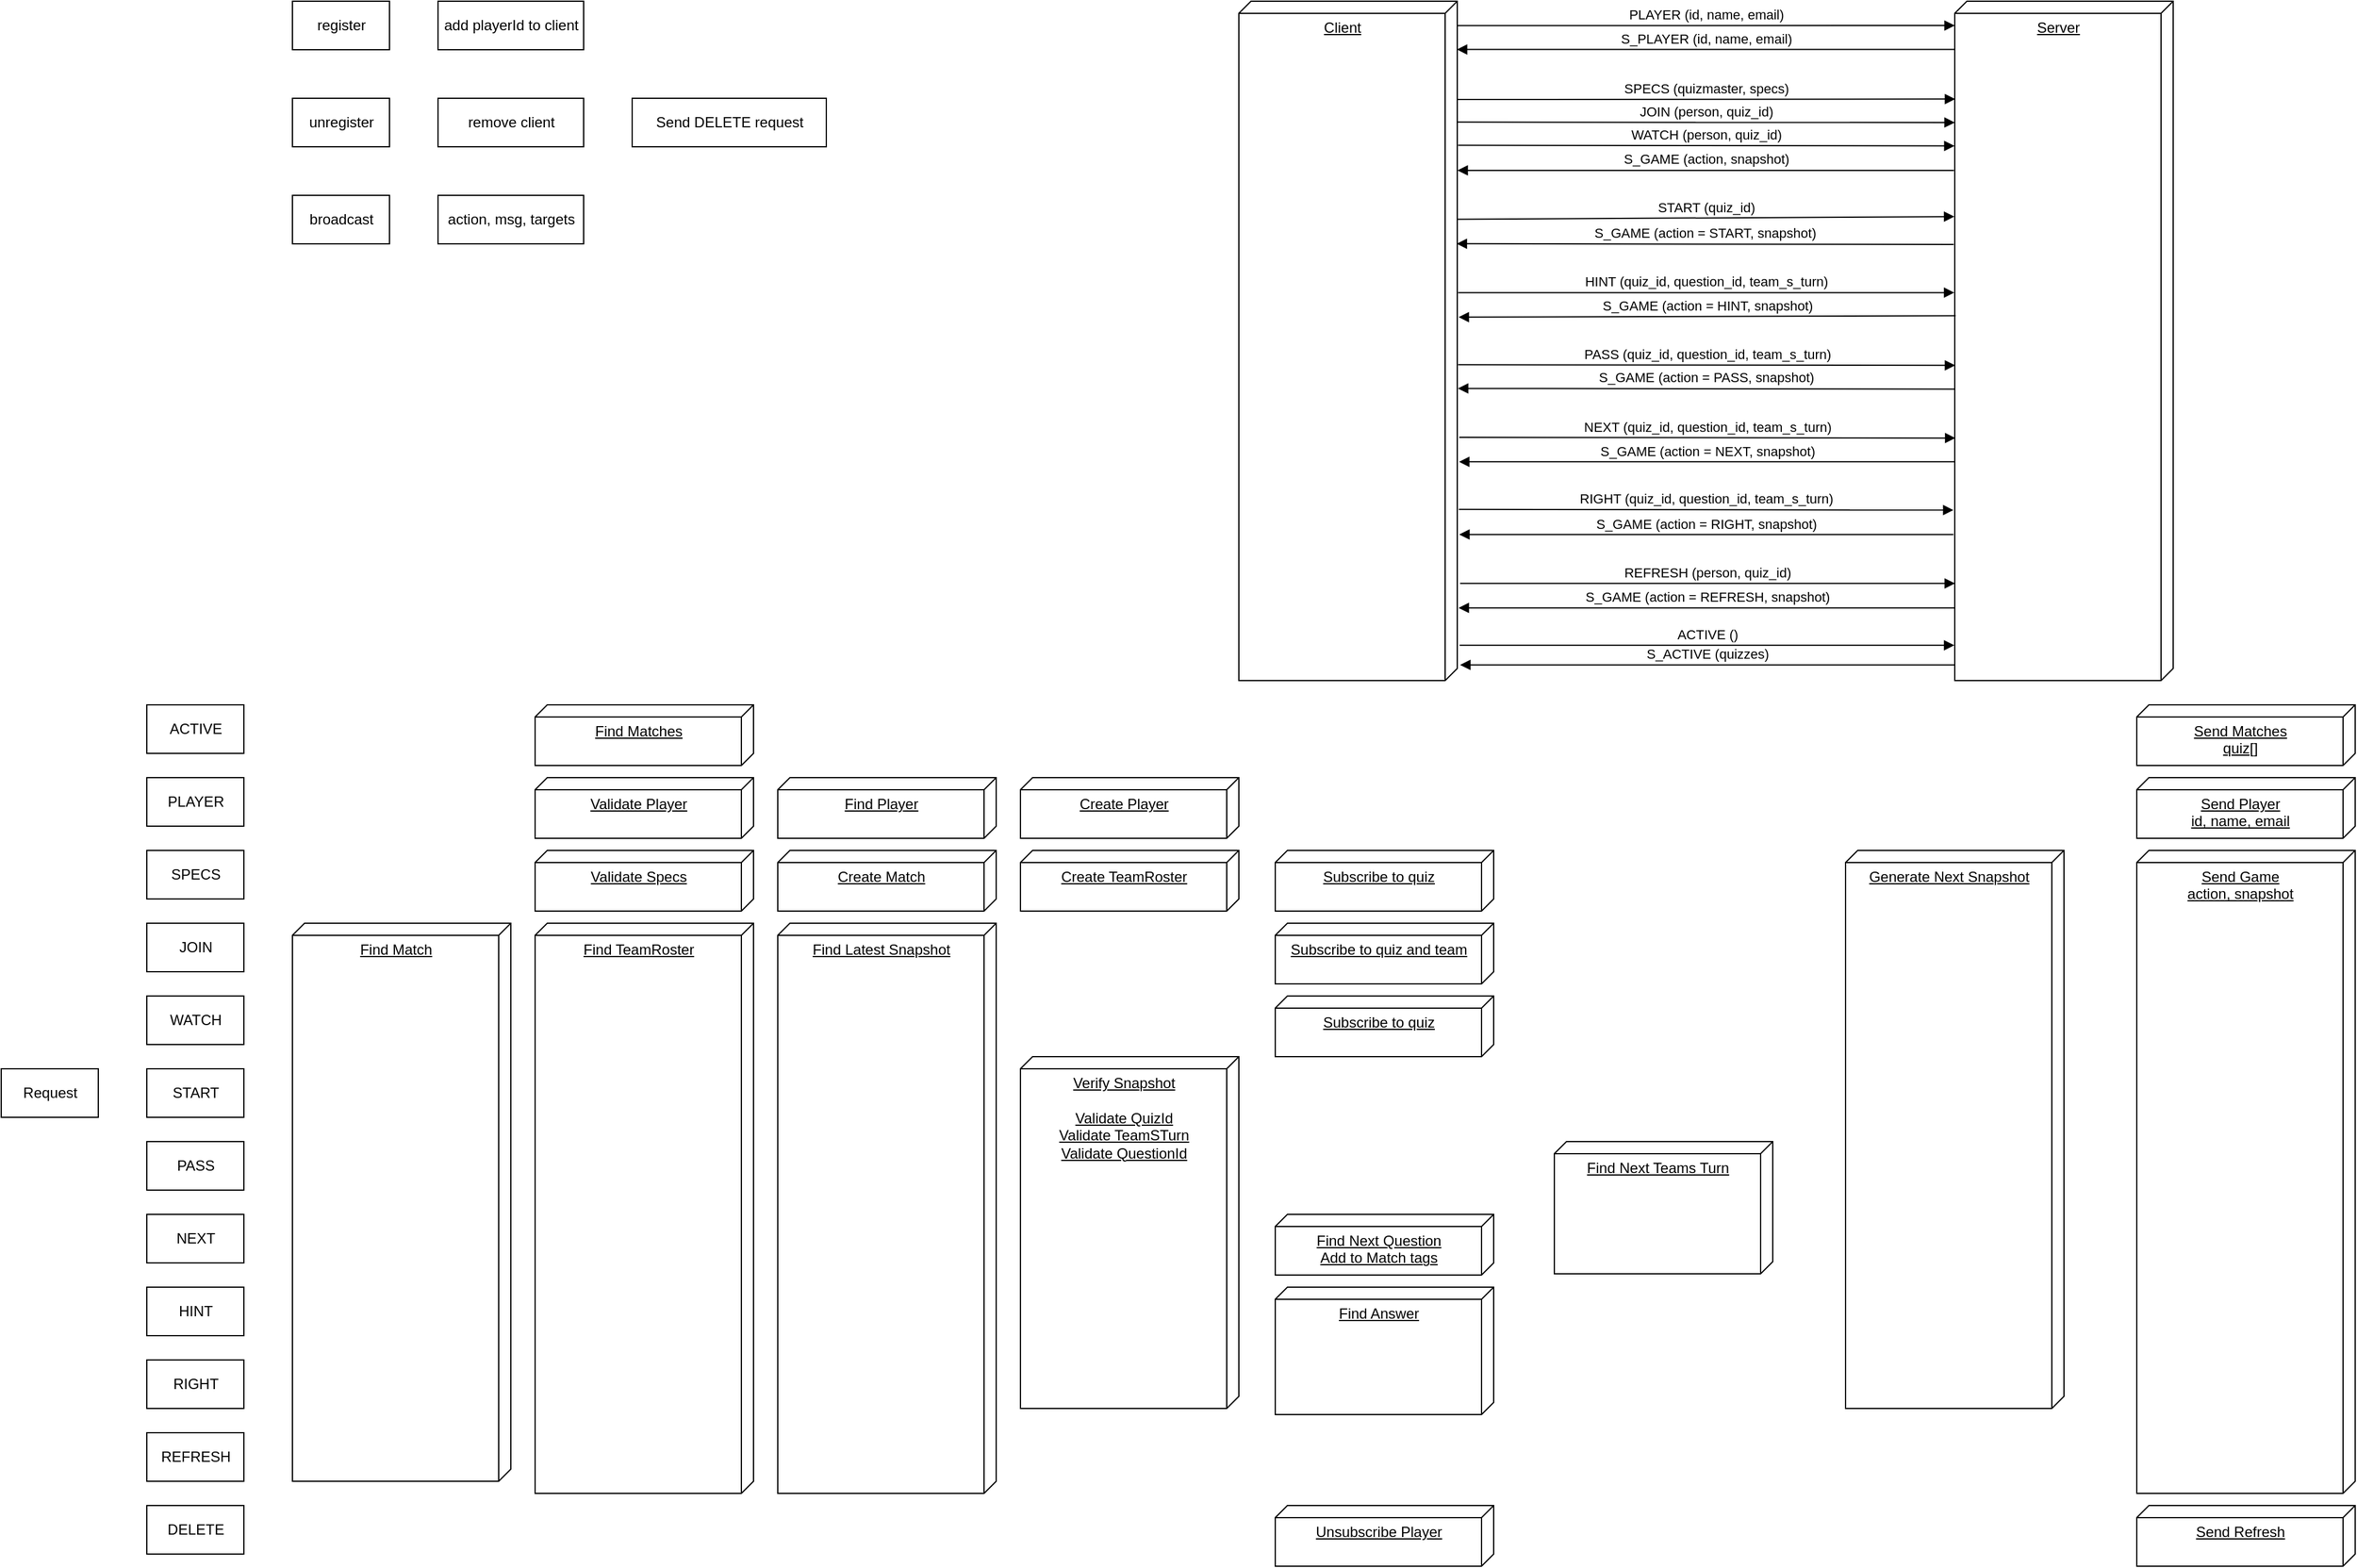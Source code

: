 <mxfile>
    <diagram id="8hOmSmk45YM_-mC-my9K" name="Page-1">
        <mxGraphModel dx="3939" dy="1138" grid="1" gridSize="10" guides="1" tooltips="1" connect="1" arrows="1" fold="1" page="1" pageScale="1" pageWidth="827" pageHeight="1169" math="0" shadow="0">
            <root>
                <mxCell id="0"/>
                <mxCell id="1" parent="0"/>
                <mxCell id="7" value="PLAYER (id, name, email)" style="html=1;verticalAlign=bottom;endArrow=block;exitX=0.036;exitY=0;exitDx=0;exitDy=0;exitPerimeter=0;" edge="1" parent="1" source="9">
                    <mxGeometry width="80" relative="1" as="geometry">
                        <mxPoint x="210" y="150" as="sourcePoint"/>
                        <mxPoint x="610" y="140" as="targetPoint"/>
                    </mxGeometry>
                </mxCell>
                <mxCell id="8" value="Server" style="verticalAlign=top;align=center;spacingTop=8;spacingLeft=2;spacingRight=12;shape=cube;size=10;direction=south;fontStyle=4;html=1;" vertex="1" parent="1">
                    <mxGeometry x="610" y="120" width="180" height="560" as="geometry"/>
                </mxCell>
                <mxCell id="9" value="Client" style="verticalAlign=top;align=center;spacingTop=8;spacingLeft=2;spacingRight=12;shape=cube;size=10;direction=south;fontStyle=4;html=1;" vertex="1" parent="1">
                    <mxGeometry x="20" y="120" width="180" height="560" as="geometry"/>
                </mxCell>
                <mxCell id="10" value="S_PLAYER (id, name, email)" style="html=1;verticalAlign=bottom;endArrow=block;entryX=0.071;entryY=0.002;entryDx=0;entryDy=0;entryPerimeter=0;exitX=0.071;exitY=1.002;exitDx=0;exitDy=0;exitPerimeter=0;" edge="1" parent="1" source="8" target="9">
                    <mxGeometry width="80" relative="1" as="geometry">
                        <mxPoint x="608" y="168" as="sourcePoint"/>
                        <mxPoint x="510" y="130" as="targetPoint"/>
                    </mxGeometry>
                </mxCell>
                <mxCell id="11" value="SPECS (quizmaster, specs)" style="html=1;verticalAlign=bottom;endArrow=block;entryX=0.144;entryY=0.998;entryDx=0;entryDy=0;entryPerimeter=0;" edge="1" parent="1" target="8">
                    <mxGeometry width="80" relative="1" as="geometry">
                        <mxPoint x="200" y="201" as="sourcePoint"/>
                        <mxPoint x="620" y="160" as="targetPoint"/>
                    </mxGeometry>
                </mxCell>
                <mxCell id="12" value="S_GAME (action, snapshot)" style="html=1;verticalAlign=bottom;endArrow=block;entryX=0.249;entryY=-0.001;entryDx=0;entryDy=0;entryPerimeter=0;exitX=0.249;exitY=1.004;exitDx=0;exitDy=0;exitPerimeter=0;" edge="1" parent="1" source="8" target="9">
                    <mxGeometry width="80" relative="1" as="geometry">
                        <mxPoint x="609" y="280" as="sourcePoint"/>
                        <mxPoint x="200" y="280" as="targetPoint"/>
                    </mxGeometry>
                </mxCell>
                <mxCell id="13" value="JOIN (person, quiz_id)" style="html=1;verticalAlign=bottom;endArrow=block;exitX=0.178;exitY=0.003;exitDx=0;exitDy=0;exitPerimeter=0;" edge="1" parent="1" source="9">
                    <mxGeometry width="80" relative="1" as="geometry">
                        <mxPoint x="205" y="230" as="sourcePoint"/>
                        <mxPoint x="610" y="220" as="targetPoint"/>
                    </mxGeometry>
                </mxCell>
                <mxCell id="14" value="WATCH (person, quiz_id)" style="html=1;verticalAlign=bottom;endArrow=block;exitX=0.212;exitY=-0.004;exitDx=0;exitDy=0;exitPerimeter=0;entryX=0.213;entryY=1.001;entryDx=0;entryDy=0;entryPerimeter=0;" edge="1" parent="1" source="9" target="8">
                    <mxGeometry width="80" relative="1" as="geometry">
                        <mxPoint x="209.46" y="229.68" as="sourcePoint"/>
                        <mxPoint x="620" y="230" as="targetPoint"/>
                    </mxGeometry>
                </mxCell>
                <mxCell id="15" value="S_GAME (action = START, snapshot)" style="html=1;verticalAlign=bottom;endArrow=block;entryX=0.357;entryY=0.003;entryDx=0;entryDy=0;entryPerimeter=0;exitX=0.358;exitY=1.005;exitDx=0;exitDy=0;exitPerimeter=0;" edge="1" parent="1" source="8" target="9">
                    <mxGeometry width="80" relative="1" as="geometry">
                        <mxPoint x="619.28" y="269.44" as="sourcePoint"/>
                        <mxPoint x="210.18" y="269.44" as="targetPoint"/>
                    </mxGeometry>
                </mxCell>
                <mxCell id="16" value="START (quiz_id)" style="html=1;verticalAlign=bottom;endArrow=block;exitX=0.321;exitY=-0.003;exitDx=0;exitDy=0;exitPerimeter=0;entryX=0.317;entryY=1.002;entryDx=0;entryDy=0;entryPerimeter=0;" edge="1" parent="1" source="9" target="8">
                    <mxGeometry width="80" relative="1" as="geometry">
                        <mxPoint x="210.72" y="248.72" as="sourcePoint"/>
                        <mxPoint x="619.82" y="249.28" as="targetPoint"/>
                    </mxGeometry>
                </mxCell>
                <mxCell id="17" value="S_GAME (action = HINT, snapshot)" style="html=1;verticalAlign=bottom;endArrow=block;entryX=0.465;entryY=-0.006;entryDx=0;entryDy=0;entryPerimeter=0;exitX=0.463;exitY=0.996;exitDx=0;exitDy=0;exitPerimeter=0;" edge="1" parent="1" source="8" target="9">
                    <mxGeometry width="80" relative="1" as="geometry">
                        <mxPoint x="619.1" y="330.48" as="sourcePoint"/>
                        <mxPoint x="209.46" y="329.92" as="targetPoint"/>
                    </mxGeometry>
                </mxCell>
                <mxCell id="18" value="HINT (quiz_id, question_id, team_s_turn)" style="html=1;verticalAlign=bottom;endArrow=block;exitX=0.429;exitY=-0.004;exitDx=0;exitDy=0;exitPerimeter=0;entryX=0.429;entryY=1.002;entryDx=0;entryDy=0;entryPerimeter=0;" edge="1" parent="1" source="9" target="8">
                    <mxGeometry width="80" relative="1" as="geometry">
                        <mxPoint x="210.54" y="309.76" as="sourcePoint"/>
                        <mxPoint x="619.64" y="307.52" as="targetPoint"/>
                    </mxGeometry>
                </mxCell>
                <mxCell id="19" value="S_GAME (action = PASS, snapshot)" style="html=1;verticalAlign=bottom;endArrow=block;exitX=0.571;exitY=0.998;exitDx=0;exitDy=0;exitPerimeter=0;entryX=0.57;entryY=-0.003;entryDx=0;entryDy=0;entryPerimeter=0;" edge="1" parent="1" source="8" target="9">
                    <mxGeometry width="80" relative="1" as="geometry">
                        <mxPoint x="620.72" y="389.28" as="sourcePoint"/>
                        <mxPoint x="203" y="439" as="targetPoint"/>
                    </mxGeometry>
                </mxCell>
                <mxCell id="20" value="PASS (quiz_id, question_id, team_s_turn)" style="html=1;verticalAlign=bottom;endArrow=block;exitX=0.535;exitY=-0.004;exitDx=0;exitDy=0;exitPerimeter=0;entryX=0.536;entryY=0.998;entryDx=0;entryDy=0;entryPerimeter=0;" edge="1" parent="1" source="9" target="8">
                    <mxGeometry width="80" relative="1" as="geometry">
                        <mxPoint x="210.72" y="370.24" as="sourcePoint"/>
                        <mxPoint x="619.64" y="370.24" as="targetPoint"/>
                    </mxGeometry>
                </mxCell>
                <mxCell id="21" value="S_GAME (action = NEXT, snapshot)" style="html=1;verticalAlign=bottom;endArrow=block;entryX=0.678;entryY=-0.008;entryDx=0;entryDy=0;entryPerimeter=0;exitX=0.678;exitY=1;exitDx=0;exitDy=0;exitPerimeter=0;" edge="1" parent="1" source="8" target="9">
                    <mxGeometry width="80" relative="1" as="geometry">
                        <mxPoint x="620.36" y="449.76" as="sourcePoint"/>
                        <mxPoint x="212.7" y="449.2" as="targetPoint"/>
                    </mxGeometry>
                </mxCell>
                <mxCell id="22" value="NEXT (quiz_id, question_id, team_s_turn)" style="html=1;verticalAlign=bottom;endArrow=block;exitX=0.642;exitY=-0.009;exitDx=0;exitDy=0;exitPerimeter=0;entryX=0.643;entryY=0.997;entryDx=0;entryDy=0;entryPerimeter=0;" edge="1" parent="1" source="9" target="8">
                    <mxGeometry width="80" relative="1" as="geometry">
                        <mxPoint x="210.72" y="429.6" as="sourcePoint"/>
                        <mxPoint x="620.36" y="430.16" as="targetPoint"/>
                    </mxGeometry>
                </mxCell>
                <mxCell id="23" value="S_GAME (action = RIGHT, snapshot)" style="html=1;verticalAlign=bottom;endArrow=block;entryX=0.785;entryY=-0.009;entryDx=0;entryDy=0;entryPerimeter=0;exitX=0.785;exitY=1.006;exitDx=0;exitDy=0;exitPerimeter=0;" edge="1" parent="1" source="8" target="9">
                    <mxGeometry width="80" relative="1" as="geometry">
                        <mxPoint x="620" y="509.68" as="sourcePoint"/>
                        <mxPoint x="211.44" y="509.68" as="targetPoint"/>
                    </mxGeometry>
                </mxCell>
                <mxCell id="24" value="RIGHT (quiz_id, question_id, team_s_turn)" style="html=1;verticalAlign=bottom;endArrow=block;exitX=0.748;exitY=-0.007;exitDx=0;exitDy=0;exitPerimeter=0;entryX=0.749;entryY=1.006;entryDx=0;entryDy=0;entryPerimeter=0;" edge="1" parent="1" source="9" target="8">
                    <mxGeometry width="80" relative="1" as="geometry">
                        <mxPoint x="211.62" y="489.52" as="sourcePoint"/>
                        <mxPoint x="620.54" y="490.08" as="targetPoint"/>
                    </mxGeometry>
                </mxCell>
                <mxCell id="25" value="S_GAME (action = REFRESH, snapshot)" style="html=1;verticalAlign=bottom;endArrow=block;entryX=0.893;entryY=-0.006;entryDx=0;entryDy=0;entryPerimeter=0;exitX=0.893;exitY=1;exitDx=0;exitDy=0;exitPerimeter=0;" edge="1" parent="1" source="8" target="9">
                    <mxGeometry width="80" relative="1" as="geometry">
                        <mxPoint x="618.92" y="569.6" as="sourcePoint"/>
                        <mxPoint x="211.62" y="569.6" as="targetPoint"/>
                    </mxGeometry>
                </mxCell>
                <mxCell id="26" value="REFRESH (person, quiz_id)" style="html=1;verticalAlign=bottom;endArrow=block;exitX=0.857;exitY=-0.013;exitDx=0;exitDy=0;exitPerimeter=0;entryX=0.857;entryY=0.999;entryDx=0;entryDy=0;entryPerimeter=0;" edge="1" parent="1" source="9" target="8">
                    <mxGeometry width="80" relative="1" as="geometry">
                        <mxPoint x="211.26" y="548.88" as="sourcePoint"/>
                        <mxPoint x="618.92" y="549.44" as="targetPoint"/>
                    </mxGeometry>
                </mxCell>
                <mxCell id="27" value="Send Player&lt;br&gt;id, name, email" style="verticalAlign=top;align=center;spacingTop=8;spacingLeft=2;spacingRight=12;shape=cube;size=10;direction=south;fontStyle=4;html=1;" vertex="1" parent="1">
                    <mxGeometry x="760" y="760" width="180" height="50" as="geometry"/>
                </mxCell>
                <mxCell id="28" value="Send Game&lt;br&gt;action, snapshot" style="verticalAlign=top;align=center;spacingTop=8;spacingLeft=2;spacingRight=12;shape=cube;size=10;direction=south;fontStyle=4;html=1;" vertex="1" parent="1">
                    <mxGeometry x="760" y="820" width="180" height="530" as="geometry"/>
                </mxCell>
                <mxCell id="29" value="Validate Player" style="verticalAlign=top;align=center;spacingTop=8;spacingLeft=2;spacingRight=12;shape=cube;size=10;direction=south;fontStyle=4;html=1;" vertex="1" parent="1">
                    <mxGeometry x="-560" y="760" width="180" height="50" as="geometry"/>
                </mxCell>
                <mxCell id="30" value="Validate Specs" style="verticalAlign=top;align=center;spacingTop=8;spacingLeft=2;spacingRight=12;shape=cube;size=10;direction=south;fontStyle=4;html=1;" vertex="1" parent="1">
                    <mxGeometry x="-560" y="820" width="180" height="50" as="geometry"/>
                </mxCell>
                <mxCell id="35" value="Request" style="html=1;" vertex="1" parent="1">
                    <mxGeometry x="-1000" y="1000" width="80" height="40" as="geometry"/>
                </mxCell>
                <mxCell id="36" value="PLAYER" style="html=1;" vertex="1" parent="1">
                    <mxGeometry x="-880" y="760" width="80" height="40" as="geometry"/>
                </mxCell>
                <mxCell id="37" value="SPECS" style="html=1;" vertex="1" parent="1">
                    <mxGeometry x="-880" y="820" width="80" height="40" as="geometry"/>
                </mxCell>
                <mxCell id="38" value="JOIN" style="html=1;" vertex="1" parent="1">
                    <mxGeometry x="-880" y="880" width="80" height="40" as="geometry"/>
                </mxCell>
                <mxCell id="40" value="WATCH" style="html=1;" vertex="1" parent="1">
                    <mxGeometry x="-880" y="940" width="80" height="40" as="geometry"/>
                </mxCell>
                <mxCell id="41" value="START" style="html=1;" vertex="1" parent="1">
                    <mxGeometry x="-880" y="1000" width="80" height="40" as="geometry"/>
                </mxCell>
                <mxCell id="42" value="PASS" style="html=1;" vertex="1" parent="1">
                    <mxGeometry x="-880" y="1060" width="80" height="40" as="geometry"/>
                </mxCell>
                <mxCell id="45" value="NEXT" style="html=1;" vertex="1" parent="1">
                    <mxGeometry x="-880" y="1120" width="80" height="40" as="geometry"/>
                </mxCell>
                <mxCell id="46" value="HINT" style="html=1;" vertex="1" parent="1">
                    <mxGeometry x="-880" y="1180" width="80" height="40" as="geometry"/>
                </mxCell>
                <mxCell id="47" value="RIGHT" style="html=1;" vertex="1" parent="1">
                    <mxGeometry x="-880" y="1240" width="80" height="40" as="geometry"/>
                </mxCell>
                <mxCell id="48" value="REFRESH" style="html=1;" vertex="1" parent="1">
                    <mxGeometry x="-880" y="1300" width="80" height="40" as="geometry"/>
                </mxCell>
                <mxCell id="52" value="Find Player" style="verticalAlign=top;align=center;spacingTop=8;spacingLeft=2;spacingRight=12;shape=cube;size=10;direction=south;fontStyle=4;html=1;" vertex="1" parent="1">
                    <mxGeometry x="-360" y="760" width="180" height="50" as="geometry"/>
                </mxCell>
                <mxCell id="53" value="Create Player" style="verticalAlign=top;align=center;spacingTop=8;spacingLeft=2;spacingRight=12;shape=cube;size=10;direction=south;fontStyle=4;html=1;" vertex="1" parent="1">
                    <mxGeometry x="-160" y="760" width="180" height="50" as="geometry"/>
                </mxCell>
                <mxCell id="54" value="Find TeamRoster" style="verticalAlign=top;align=center;spacingTop=8;spacingLeft=2;spacingRight=12;shape=cube;size=10;direction=south;fontStyle=4;html=1;" vertex="1" parent="1">
                    <mxGeometry x="-560" y="880" width="180" height="470" as="geometry"/>
                </mxCell>
                <mxCell id="57" value="Find Match" style="verticalAlign=top;align=center;spacingTop=8;spacingLeft=2;spacingRight=12;shape=cube;size=10;direction=south;fontStyle=4;html=1;" vertex="1" parent="1">
                    <mxGeometry x="-760" y="880" width="180" height="460" as="geometry"/>
                </mxCell>
                <mxCell id="58" value="Find Latest Snapshot" style="verticalAlign=top;align=center;spacingTop=8;spacingLeft=2;spacingRight=12;shape=cube;size=10;direction=south;fontStyle=4;html=1;" vertex="1" parent="1">
                    <mxGeometry x="-360" y="880" width="180" height="470" as="geometry"/>
                </mxCell>
                <mxCell id="61" value="Create Match" style="verticalAlign=top;align=center;spacingTop=8;spacingLeft=2;spacingRight=12;shape=cube;size=10;direction=south;fontStyle=4;html=1;" vertex="1" parent="1">
                    <mxGeometry x="-360" y="820" width="180" height="50" as="geometry"/>
                </mxCell>
                <mxCell id="62" value="Verify Snapshot&lt;br&gt;&lt;br&gt;Validate QuizId&lt;br&gt;Validate TeamSTurn&lt;br&gt;Validate QuestionId" style="verticalAlign=top;align=center;spacingTop=8;spacingLeft=2;spacingRight=12;shape=cube;size=10;direction=south;fontStyle=4;html=1;" vertex="1" parent="1">
                    <mxGeometry x="-160" y="990" width="180" height="290" as="geometry"/>
                </mxCell>
                <mxCell id="63" value="Find Next Question &lt;br&gt;Add to Match tags" style="verticalAlign=top;align=center;spacingTop=8;spacingLeft=2;spacingRight=12;shape=cube;size=10;direction=south;fontStyle=4;html=1;" vertex="1" parent="1">
                    <mxGeometry x="50" y="1120" width="180" height="50" as="geometry"/>
                </mxCell>
                <mxCell id="64" value="Generate Next Snapshot" style="verticalAlign=top;align=center;spacingTop=8;spacingLeft=2;spacingRight=12;shape=cube;size=10;direction=south;fontStyle=4;html=1;" vertex="1" parent="1">
                    <mxGeometry x="520" y="820" width="180" height="460" as="geometry"/>
                </mxCell>
                <mxCell id="66" value="Find Answer" style="verticalAlign=top;align=center;spacingTop=8;spacingLeft=2;spacingRight=12;shape=cube;size=10;direction=south;fontStyle=4;html=1;" vertex="1" parent="1">
                    <mxGeometry x="50" y="1180" width="180" height="105" as="geometry"/>
                </mxCell>
                <mxCell id="67" value="ACTIVE" style="html=1;" vertex="1" parent="1">
                    <mxGeometry x="-880" y="700" width="80" height="40" as="geometry"/>
                </mxCell>
                <mxCell id="68" value="Find Matches" style="verticalAlign=top;align=center;spacingTop=8;spacingLeft=2;spacingRight=12;shape=cube;size=10;direction=south;fontStyle=4;html=1;" vertex="1" parent="1">
                    <mxGeometry x="-560" y="700" width="180" height="50" as="geometry"/>
                </mxCell>
                <mxCell id="69" value="Send Matches&lt;br&gt;quiz[]" style="verticalAlign=top;align=center;spacingTop=8;spacingLeft=2;spacingRight=12;shape=cube;size=10;direction=south;fontStyle=4;html=1;" vertex="1" parent="1">
                    <mxGeometry x="760" y="700" width="180" height="50" as="geometry"/>
                </mxCell>
                <mxCell id="70" value="S_ACTIVE (quizzes)" style="html=1;verticalAlign=bottom;endArrow=block;entryX=0.977;entryY=-0.013;entryDx=0;entryDy=0;entryPerimeter=0;exitX=0.977;exitY=0.998;exitDx=0;exitDy=0;exitPerimeter=0;" edge="1" parent="1" source="8" target="9">
                    <mxGeometry width="80" relative="1" as="geometry">
                        <mxPoint x="620" y="630.08" as="sourcePoint"/>
                        <mxPoint x="211.08" y="630.08" as="targetPoint"/>
                    </mxGeometry>
                </mxCell>
                <mxCell id="71" value="ACTIVE ()" style="html=1;verticalAlign=bottom;endArrow=block;exitX=0.948;exitY=-0.011;exitDx=0;exitDy=0;exitPerimeter=0;entryX=0.948;entryY=1.002;entryDx=0;entryDy=0;entryPerimeter=0;" edge="1" parent="1" source="9" target="8">
                    <mxGeometry width="80" relative="1" as="geometry">
                        <mxPoint x="212.34" y="609.92" as="sourcePoint"/>
                        <mxPoint x="620.18" y="609.92" as="targetPoint"/>
                    </mxGeometry>
                </mxCell>
                <mxCell id="72" value="Create TeamRoster" style="verticalAlign=top;align=center;spacingTop=8;spacingLeft=2;spacingRight=12;shape=cube;size=10;direction=south;fontStyle=4;html=1;" vertex="1" parent="1">
                    <mxGeometry x="-160" y="820" width="180" height="50" as="geometry"/>
                </mxCell>
                <mxCell id="76" value="Subscribe to quiz and team" style="verticalAlign=top;align=center;spacingTop=8;spacingLeft=2;spacingRight=12;shape=cube;size=10;direction=south;fontStyle=4;html=1;" vertex="1" parent="1">
                    <mxGeometry x="50" y="880" width="180" height="50" as="geometry"/>
                </mxCell>
                <mxCell id="77" value="Subscribe to quiz" style="verticalAlign=top;align=center;spacingTop=8;spacingLeft=2;spacingRight=12;shape=cube;size=10;direction=south;fontStyle=4;html=1;" vertex="1" parent="1">
                    <mxGeometry x="50" y="940" width="180" height="50" as="geometry"/>
                </mxCell>
                <mxCell id="78" value="Subscribe to quiz" style="verticalAlign=top;align=center;spacingTop=8;spacingLeft=2;spacingRight=12;shape=cube;size=10;direction=south;fontStyle=4;html=1;" vertex="1" parent="1">
                    <mxGeometry x="50" y="820" width="180" height="50" as="geometry"/>
                </mxCell>
                <mxCell id="80" value="Find Next Teams Turn" style="verticalAlign=top;align=center;spacingTop=8;spacingLeft=2;spacingRight=12;shape=cube;size=10;direction=south;fontStyle=4;html=1;" vertex="1" parent="1">
                    <mxGeometry x="280" y="1060" width="180" height="109" as="geometry"/>
                </mxCell>
                <mxCell id="81" value="register" style="html=1;" vertex="1" parent="1">
                    <mxGeometry x="-760" y="120" width="80" height="40" as="geometry"/>
                </mxCell>
                <mxCell id="82" value="unregister" style="html=1;" vertex="1" parent="1">
                    <mxGeometry x="-760" y="200" width="80" height="40" as="geometry"/>
                </mxCell>
                <mxCell id="83" value="broadcast" style="html=1;" vertex="1" parent="1">
                    <mxGeometry x="-760" y="280" width="80" height="40" as="geometry"/>
                </mxCell>
                <mxCell id="84" value="add playerId to client" style="html=1;" vertex="1" parent="1">
                    <mxGeometry x="-640" y="120" width="120" height="40" as="geometry"/>
                </mxCell>
                <mxCell id="85" value="remove client" style="html=1;" vertex="1" parent="1">
                    <mxGeometry x="-640" y="200" width="120" height="40" as="geometry"/>
                </mxCell>
                <mxCell id="87" value="action, msg, targets" style="html=1;" vertex="1" parent="1">
                    <mxGeometry x="-640" y="280" width="120" height="40" as="geometry"/>
                </mxCell>
                <mxCell id="89" value="DELETE" style="html=1;" vertex="1" parent="1">
                    <mxGeometry x="-880" y="1360" width="80" height="40" as="geometry"/>
                </mxCell>
                <mxCell id="90" value="Unsubscribe Player" style="verticalAlign=top;align=center;spacingTop=8;spacingLeft=2;spacingRight=12;shape=cube;size=10;direction=south;fontStyle=4;html=1;" vertex="1" parent="1">
                    <mxGeometry x="50" y="1360" width="180" height="50" as="geometry"/>
                </mxCell>
                <mxCell id="92" value="Send Refresh" style="verticalAlign=top;align=center;spacingTop=8;spacingLeft=2;spacingRight=12;shape=cube;size=10;direction=south;fontStyle=4;html=1;" vertex="1" parent="1">
                    <mxGeometry x="760" y="1360" width="180" height="50" as="geometry"/>
                </mxCell>
                <mxCell id="93" value="Send DELETE request" style="html=1;" vertex="1" parent="1">
                    <mxGeometry x="-480" y="200" width="160" height="40" as="geometry"/>
                </mxCell>
            </root>
        </mxGraphModel>
    </diagram>
</mxfile>